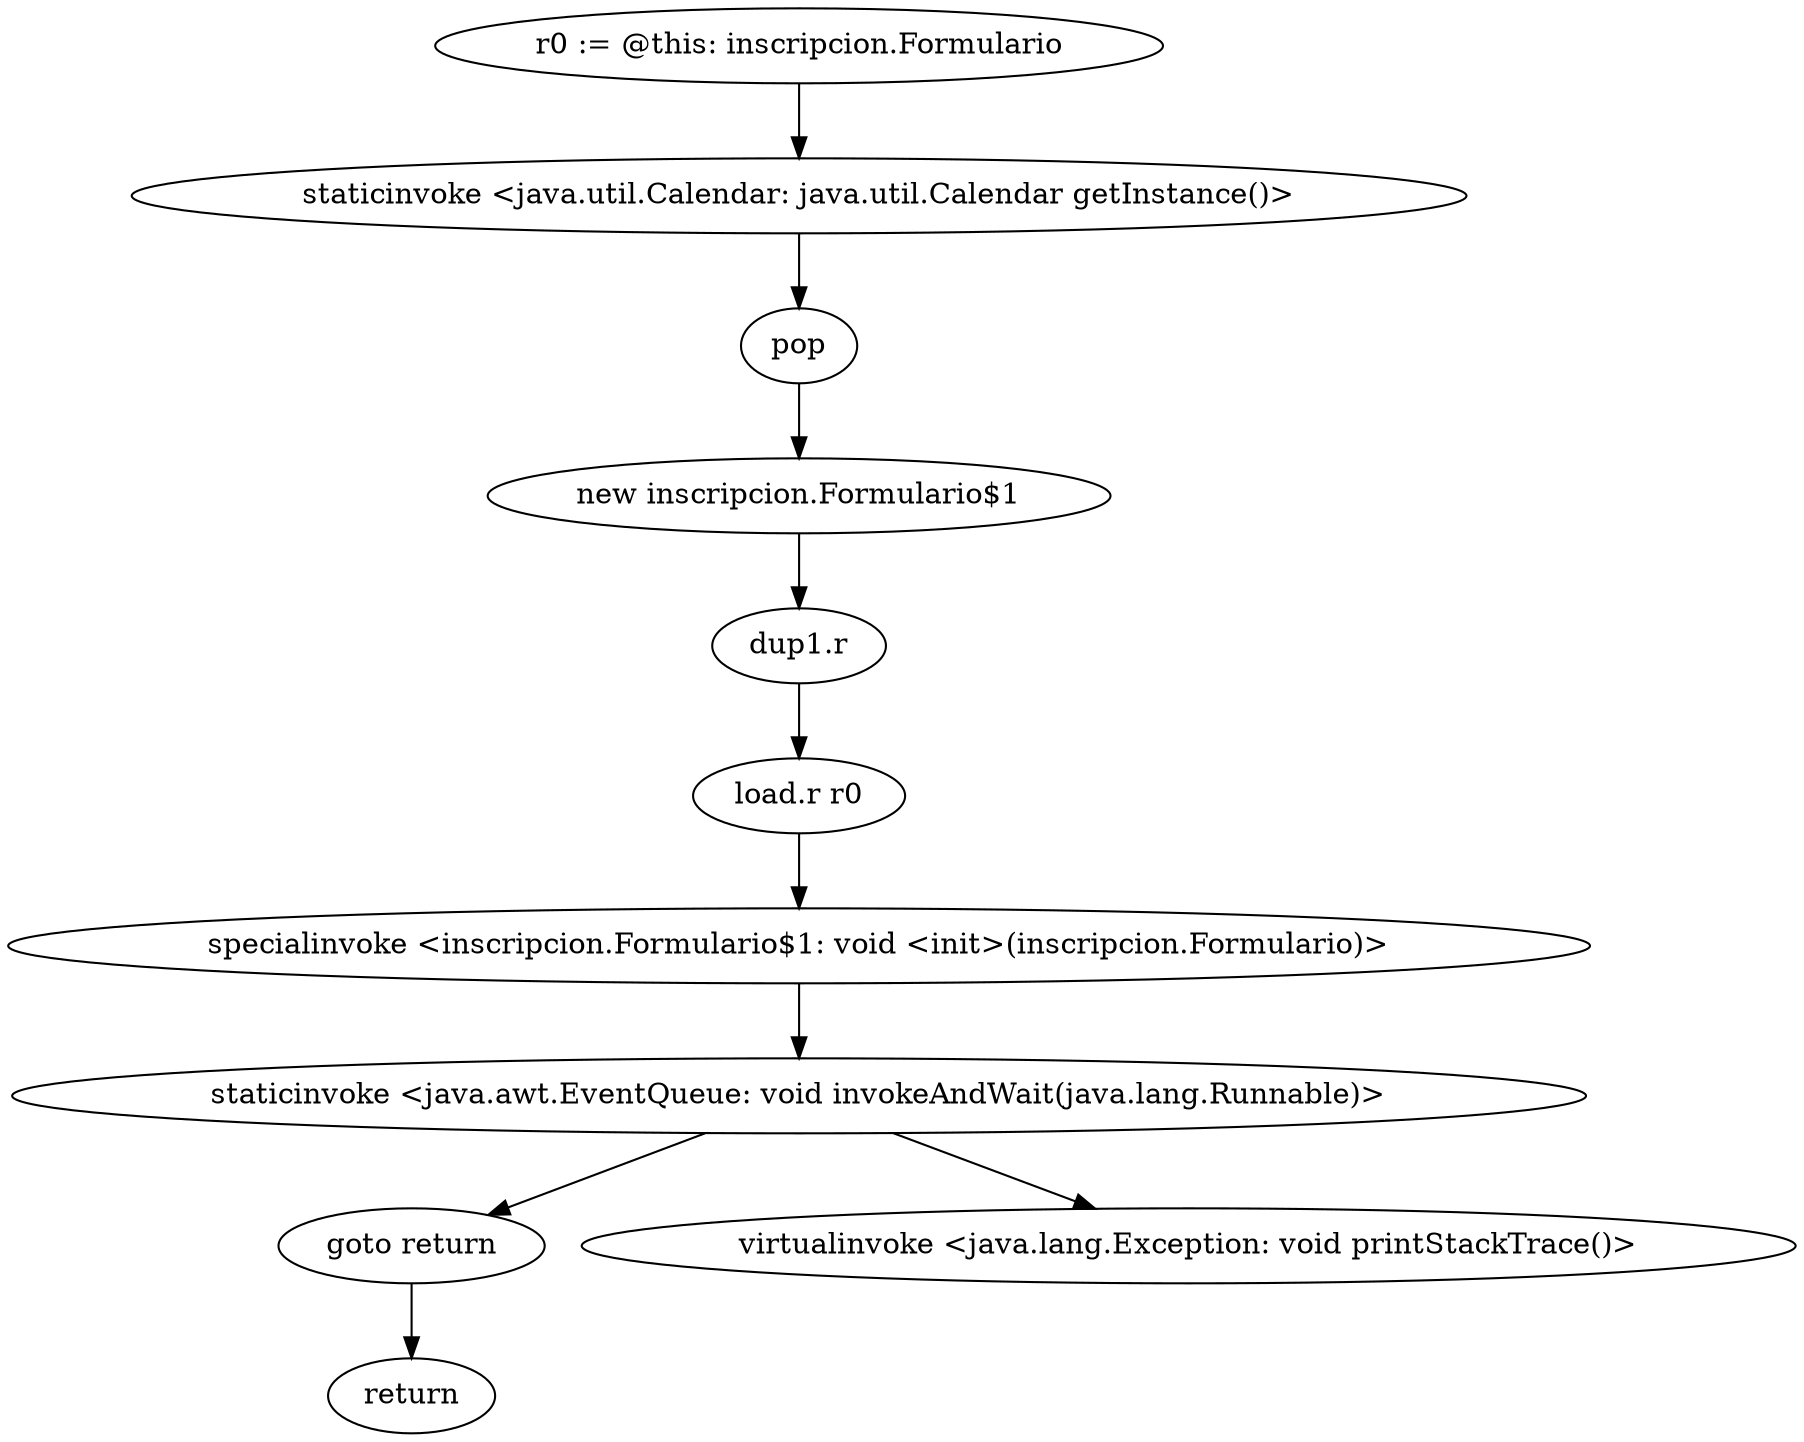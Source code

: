 digraph "" {
    "r0 := @this: inscripcion.Formulario"
    "staticinvoke <java.util.Calendar: java.util.Calendar getInstance()>"
    "r0 := @this: inscripcion.Formulario"->"staticinvoke <java.util.Calendar: java.util.Calendar getInstance()>";
    "pop"
    "staticinvoke <java.util.Calendar: java.util.Calendar getInstance()>"->"pop";
    "new inscripcion.Formulario$1"
    "pop"->"new inscripcion.Formulario$1";
    "dup1.r"
    "new inscripcion.Formulario$1"->"dup1.r";
    "load.r r0"
    "dup1.r"->"load.r r0";
    "specialinvoke <inscripcion.Formulario$1: void <init>(inscripcion.Formulario)>"
    "load.r r0"->"specialinvoke <inscripcion.Formulario$1: void <init>(inscripcion.Formulario)>";
    "staticinvoke <java.awt.EventQueue: void invokeAndWait(java.lang.Runnable)>"
    "specialinvoke <inscripcion.Formulario$1: void <init>(inscripcion.Formulario)>"->"staticinvoke <java.awt.EventQueue: void invokeAndWait(java.lang.Runnable)>";
    "goto return"
    "staticinvoke <java.awt.EventQueue: void invokeAndWait(java.lang.Runnable)>"->"goto return";
    "return"
    "goto return"->"return";
    "virtualinvoke <java.lang.Exception: void printStackTrace()>"
    "staticinvoke <java.awt.EventQueue: void invokeAndWait(java.lang.Runnable)>"->"virtualinvoke <java.lang.Exception: void printStackTrace()>";
}
